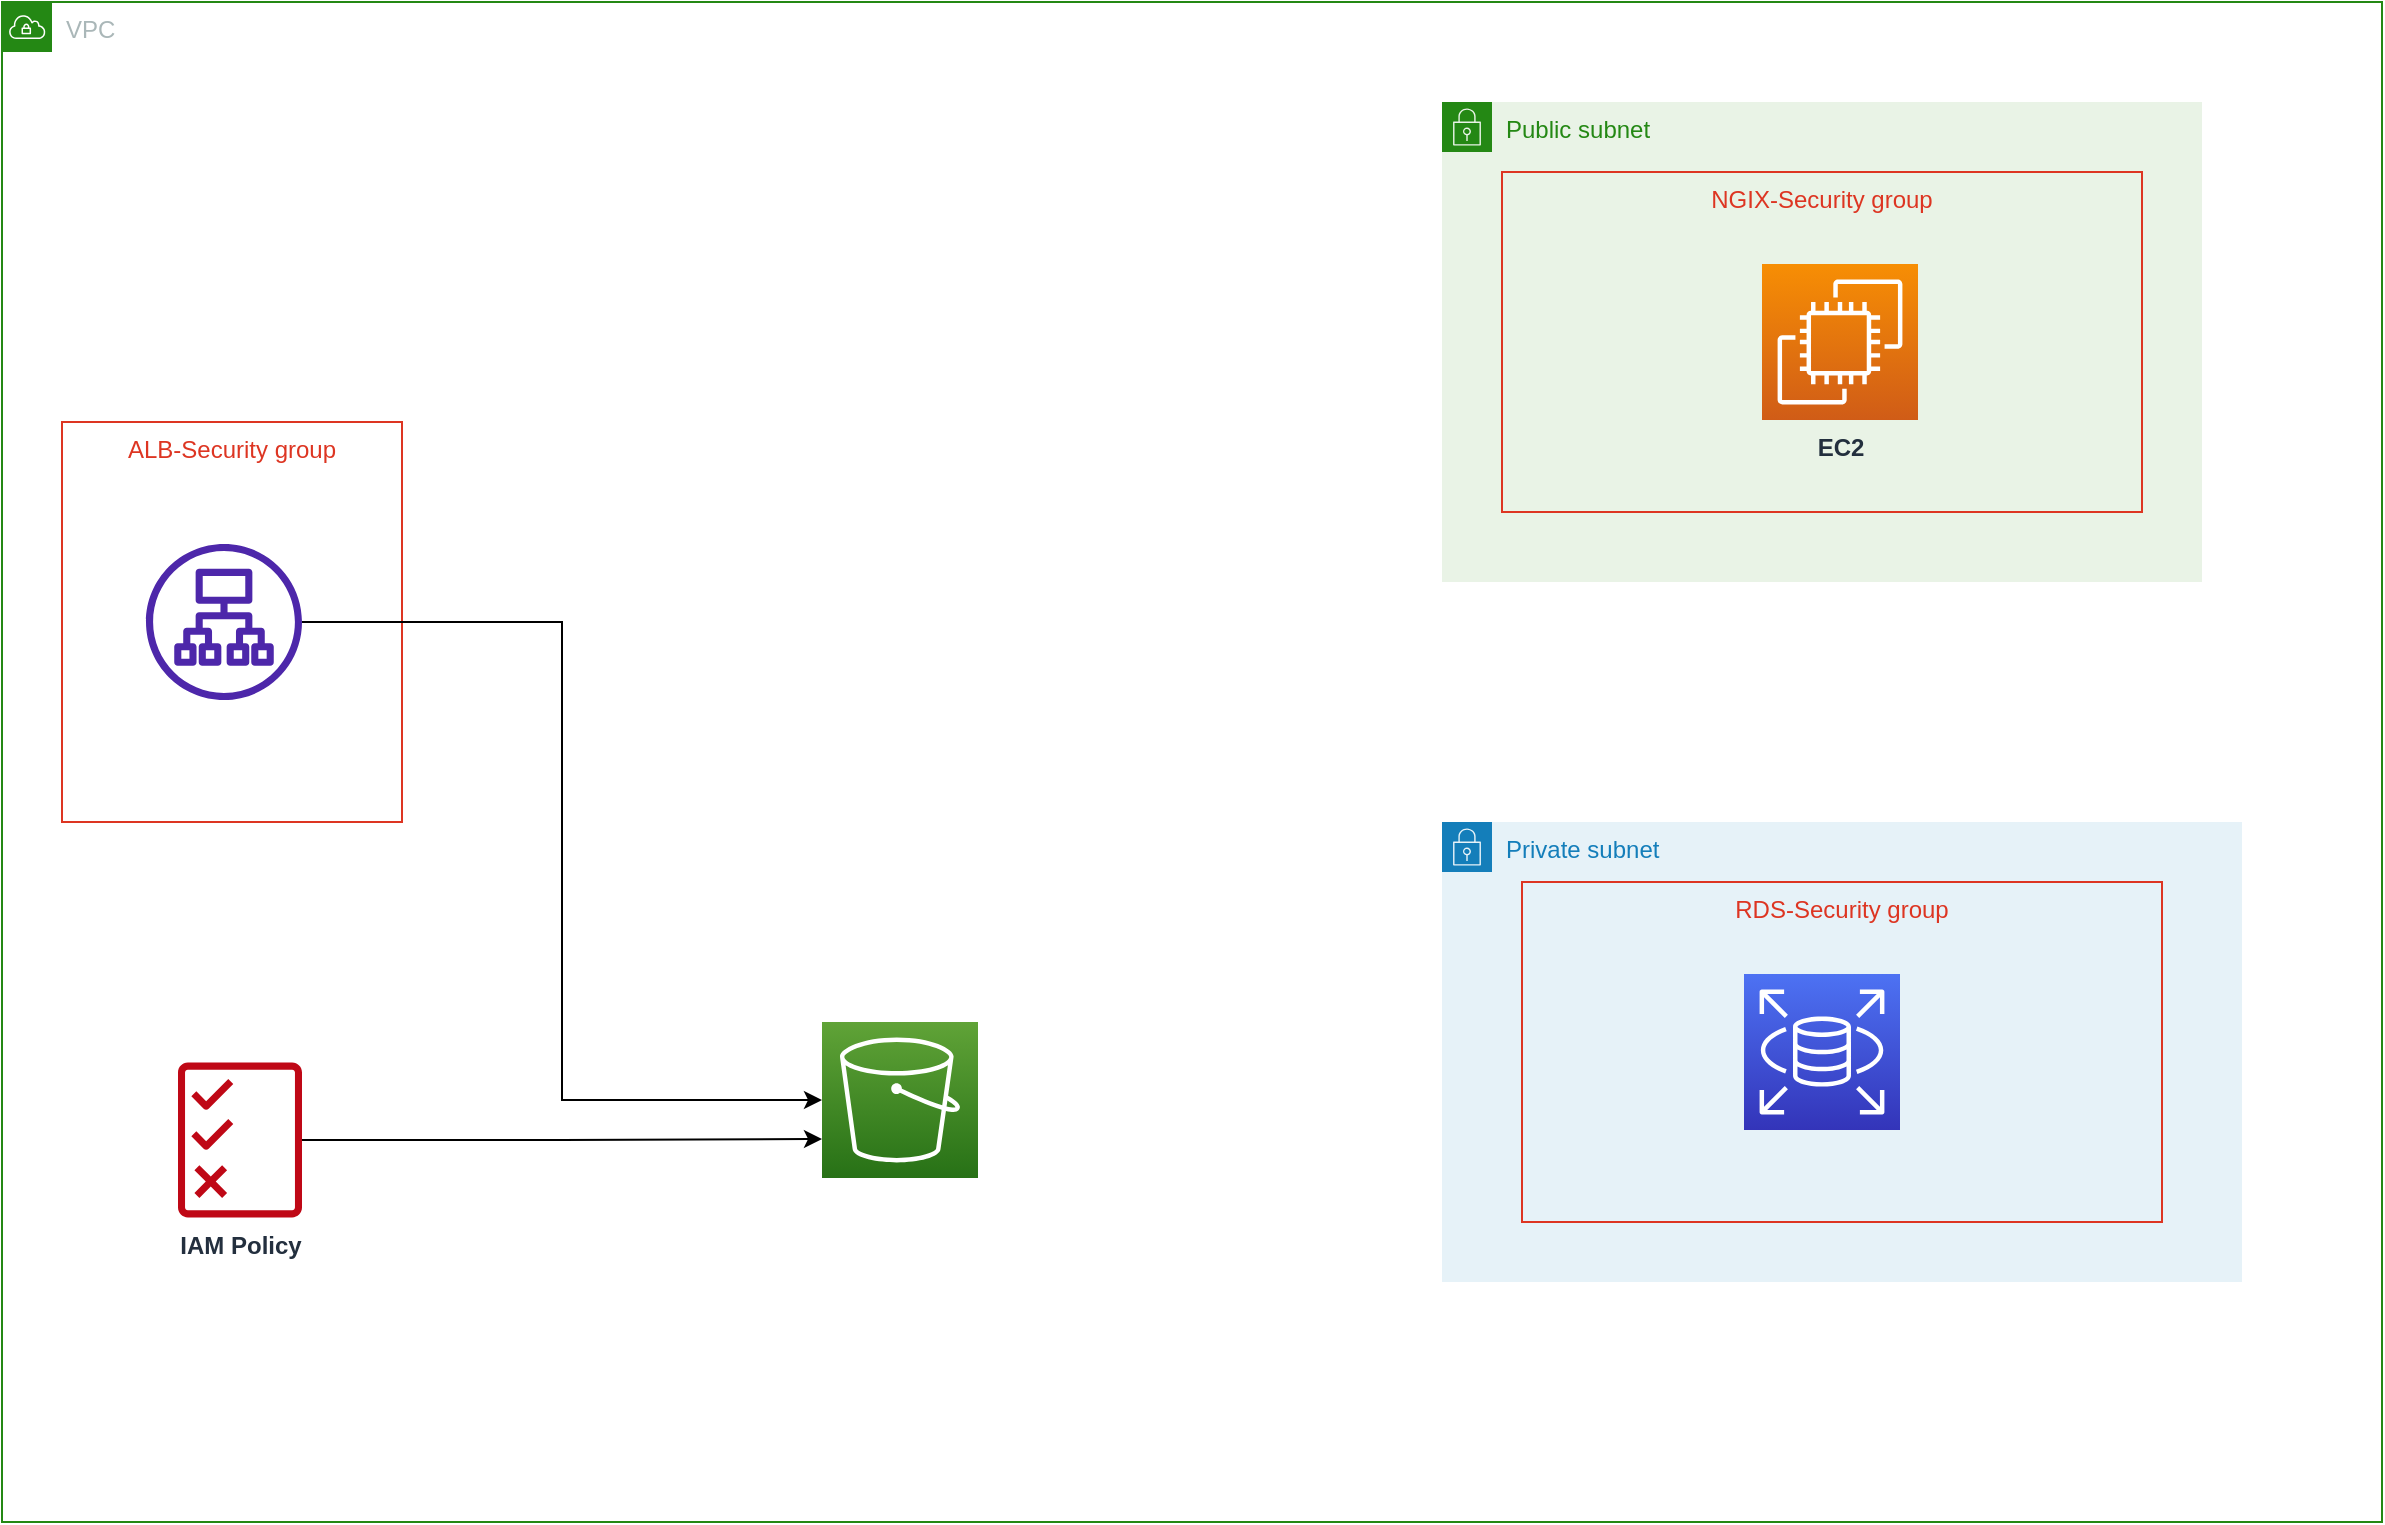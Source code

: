 <mxfile version="21.6.8" type="device">
  <diagram name="Page-1" id="ezNPBPe-GhRsIRmdCndo">
    <mxGraphModel dx="2245" dy="828" grid="1" gridSize="10" guides="1" tooltips="1" connect="1" arrows="1" fold="1" page="1" pageScale="1" pageWidth="827" pageHeight="1169" math="0" shadow="0">
      <root>
        <mxCell id="0" />
        <mxCell id="1" parent="0" />
        <mxCell id="yzp7PR2JXlGyMq1xNFnX-2" value="VPC" style="points=[[0,0],[0.25,0],[0.5,0],[0.75,0],[1,0],[1,0.25],[1,0.5],[1,0.75],[1,1],[0.75,1],[0.5,1],[0.25,1],[0,1],[0,0.75],[0,0.5],[0,0.25]];outlineConnect=0;gradientColor=none;html=1;whiteSpace=wrap;fontSize=12;fontStyle=0;container=1;pointerEvents=0;collapsible=0;recursiveResize=0;shape=mxgraph.aws4.group;grIcon=mxgraph.aws4.group_vpc;strokeColor=#248814;fillColor=none;verticalAlign=top;align=left;spacingLeft=30;fontColor=#AAB7B8;dashed=0;" vertex="1" parent="1">
          <mxGeometry x="-200" y="70" width="1190" height="760" as="geometry" />
        </mxCell>
        <mxCell id="yzp7PR2JXlGyMq1xNFnX-3" value="" style="sketch=0;points=[[0,0,0],[0.25,0,0],[0.5,0,0],[0.75,0,0],[1,0,0],[0,1,0],[0.25,1,0],[0.5,1,0],[0.75,1,0],[1,1,0],[0,0.25,0],[0,0.5,0],[0,0.75,0],[1,0.25,0],[1,0.5,0],[1,0.75,0]];outlineConnect=0;fontColor=#232F3E;gradientColor=#60A337;gradientDirection=north;fillColor=#277116;strokeColor=#ffffff;dashed=0;verticalLabelPosition=bottom;verticalAlign=top;align=center;html=1;fontSize=12;fontStyle=0;aspect=fixed;shape=mxgraph.aws4.resourceIcon;resIcon=mxgraph.aws4.s3;" vertex="1" parent="yzp7PR2JXlGyMq1xNFnX-2">
          <mxGeometry x="410" y="510" width="78" height="78" as="geometry" />
        </mxCell>
        <mxCell id="yzp7PR2JXlGyMq1xNFnX-8" style="edgeStyle=orthogonalEdgeStyle;rounded=0;orthogonalLoop=1;jettySize=auto;html=1;entryX=0;entryY=0.75;entryDx=0;entryDy=0;entryPerimeter=0;" edge="1" parent="yzp7PR2JXlGyMq1xNFnX-2" source="yzp7PR2JXlGyMq1xNFnX-7" target="yzp7PR2JXlGyMq1xNFnX-3">
          <mxGeometry relative="1" as="geometry" />
        </mxCell>
        <mxCell id="yzp7PR2JXlGyMq1xNFnX-7" value="&lt;b&gt;IAM Policy&lt;/b&gt;" style="sketch=0;outlineConnect=0;fontColor=#232F3E;gradientColor=none;fillColor=#BF0816;strokeColor=none;dashed=0;verticalLabelPosition=bottom;verticalAlign=top;align=center;html=1;fontSize=12;fontStyle=0;aspect=fixed;pointerEvents=1;shape=mxgraph.aws4.permissions;" vertex="1" parent="yzp7PR2JXlGyMq1xNFnX-2">
          <mxGeometry x="88" y="530" width="62" height="78" as="geometry" />
        </mxCell>
        <mxCell id="yzp7PR2JXlGyMq1xNFnX-9" value="ALB-Security group" style="fillColor=none;strokeColor=#DD3522;verticalAlign=top;fontStyle=0;fontColor=#DD3522;whiteSpace=wrap;html=1;" vertex="1" parent="yzp7PR2JXlGyMq1xNFnX-2">
          <mxGeometry x="30" y="210" width="170" height="200" as="geometry" />
        </mxCell>
        <mxCell id="yzp7PR2JXlGyMq1xNFnX-12" style="edgeStyle=orthogonalEdgeStyle;rounded=0;orthogonalLoop=1;jettySize=auto;html=1;entryX=0;entryY=0.5;entryDx=0;entryDy=0;entryPerimeter=0;" edge="1" parent="yzp7PR2JXlGyMq1xNFnX-2" source="yzp7PR2JXlGyMq1xNFnX-10" target="yzp7PR2JXlGyMq1xNFnX-3">
          <mxGeometry relative="1" as="geometry" />
        </mxCell>
        <mxCell id="yzp7PR2JXlGyMq1xNFnX-10" value="" style="sketch=0;outlineConnect=0;fontColor=#232F3E;gradientColor=none;fillColor=#4D27AA;strokeColor=none;dashed=0;verticalLabelPosition=bottom;verticalAlign=top;align=center;html=1;fontSize=12;fontStyle=0;aspect=fixed;pointerEvents=1;shape=mxgraph.aws4.application_load_balancer;" vertex="1" parent="yzp7PR2JXlGyMq1xNFnX-2">
          <mxGeometry x="72" y="271" width="78" height="78" as="geometry" />
        </mxCell>
        <mxCell id="yzp7PR2JXlGyMq1xNFnX-13" value="Public subnet" style="points=[[0,0],[0.25,0],[0.5,0],[0.75,0],[1,0],[1,0.25],[1,0.5],[1,0.75],[1,1],[0.75,1],[0.5,1],[0.25,1],[0,1],[0,0.75],[0,0.5],[0,0.25]];outlineConnect=0;gradientColor=none;html=1;whiteSpace=wrap;fontSize=12;fontStyle=0;container=1;pointerEvents=0;collapsible=0;recursiveResize=0;shape=mxgraph.aws4.group;grIcon=mxgraph.aws4.group_security_group;grStroke=0;strokeColor=#248814;fillColor=#E9F3E6;verticalAlign=top;align=left;spacingLeft=30;fontColor=#248814;dashed=0;" vertex="1" parent="yzp7PR2JXlGyMq1xNFnX-2">
          <mxGeometry x="720" y="50" width="380" height="240" as="geometry" />
        </mxCell>
        <mxCell id="yzp7PR2JXlGyMq1xNFnX-17" value="NGIX-Security group" style="fillColor=none;strokeColor=#DD3522;verticalAlign=top;fontStyle=0;fontColor=#DD3522;whiteSpace=wrap;html=1;" vertex="1" parent="yzp7PR2JXlGyMq1xNFnX-13">
          <mxGeometry x="30" y="35" width="320" height="170" as="geometry" />
        </mxCell>
        <mxCell id="yzp7PR2JXlGyMq1xNFnX-18" value="&lt;b&gt;EC2&lt;/b&gt;" style="sketch=0;points=[[0,0,0],[0.25,0,0],[0.5,0,0],[0.75,0,0],[1,0,0],[0,1,0],[0.25,1,0],[0.5,1,0],[0.75,1,0],[1,1,0],[0,0.25,0],[0,0.5,0],[0,0.75,0],[1,0.25,0],[1,0.5,0],[1,0.75,0]];outlineConnect=0;fontColor=#232F3E;gradientColor=#F78E04;gradientDirection=north;fillColor=#D05C17;strokeColor=#ffffff;dashed=0;verticalLabelPosition=bottom;verticalAlign=top;align=center;html=1;fontSize=12;fontStyle=0;aspect=fixed;shape=mxgraph.aws4.resourceIcon;resIcon=mxgraph.aws4.ec2;" vertex="1" parent="yzp7PR2JXlGyMq1xNFnX-13">
          <mxGeometry x="160" y="81" width="78" height="78" as="geometry" />
        </mxCell>
        <mxCell id="yzp7PR2JXlGyMq1xNFnX-21" value="Private subnet" style="points=[[0,0],[0.25,0],[0.5,0],[0.75,0],[1,0],[1,0.25],[1,0.5],[1,0.75],[1,1],[0.75,1],[0.5,1],[0.25,1],[0,1],[0,0.75],[0,0.5],[0,0.25]];outlineConnect=0;gradientColor=none;html=1;whiteSpace=wrap;fontSize=12;fontStyle=0;container=1;pointerEvents=0;collapsible=0;recursiveResize=0;shape=mxgraph.aws4.group;grIcon=mxgraph.aws4.group_security_group;grStroke=0;strokeColor=#147EBA;fillColor=#E6F2F8;verticalAlign=top;align=left;spacingLeft=30;fontColor=#147EBA;dashed=0;" vertex="1" parent="yzp7PR2JXlGyMq1xNFnX-2">
          <mxGeometry x="720" y="410" width="400" height="230" as="geometry" />
        </mxCell>
        <mxCell id="yzp7PR2JXlGyMq1xNFnX-22" value="RDS-Security group" style="fillColor=none;strokeColor=#DD3522;verticalAlign=top;fontStyle=0;fontColor=#DD3522;whiteSpace=wrap;html=1;" vertex="1" parent="yzp7PR2JXlGyMq1xNFnX-21">
          <mxGeometry x="40" y="30" width="320" height="170" as="geometry" />
        </mxCell>
        <mxCell id="yzp7PR2JXlGyMq1xNFnX-23" value="" style="sketch=0;points=[[0,0,0],[0.25,0,0],[0.5,0,0],[0.75,0,0],[1,0,0],[0,1,0],[0.25,1,0],[0.5,1,0],[0.75,1,0],[1,1,0],[0,0.25,0],[0,0.5,0],[0,0.75,0],[1,0.25,0],[1,0.5,0],[1,0.75,0]];outlineConnect=0;fontColor=#232F3E;gradientColor=#4D72F3;gradientDirection=north;fillColor=#3334B9;strokeColor=#ffffff;dashed=0;verticalLabelPosition=bottom;verticalAlign=top;align=center;html=1;fontSize=12;fontStyle=0;aspect=fixed;shape=mxgraph.aws4.resourceIcon;resIcon=mxgraph.aws4.rds;" vertex="1" parent="yzp7PR2JXlGyMq1xNFnX-21">
          <mxGeometry x="151" y="76" width="78" height="78" as="geometry" />
        </mxCell>
      </root>
    </mxGraphModel>
  </diagram>
</mxfile>
